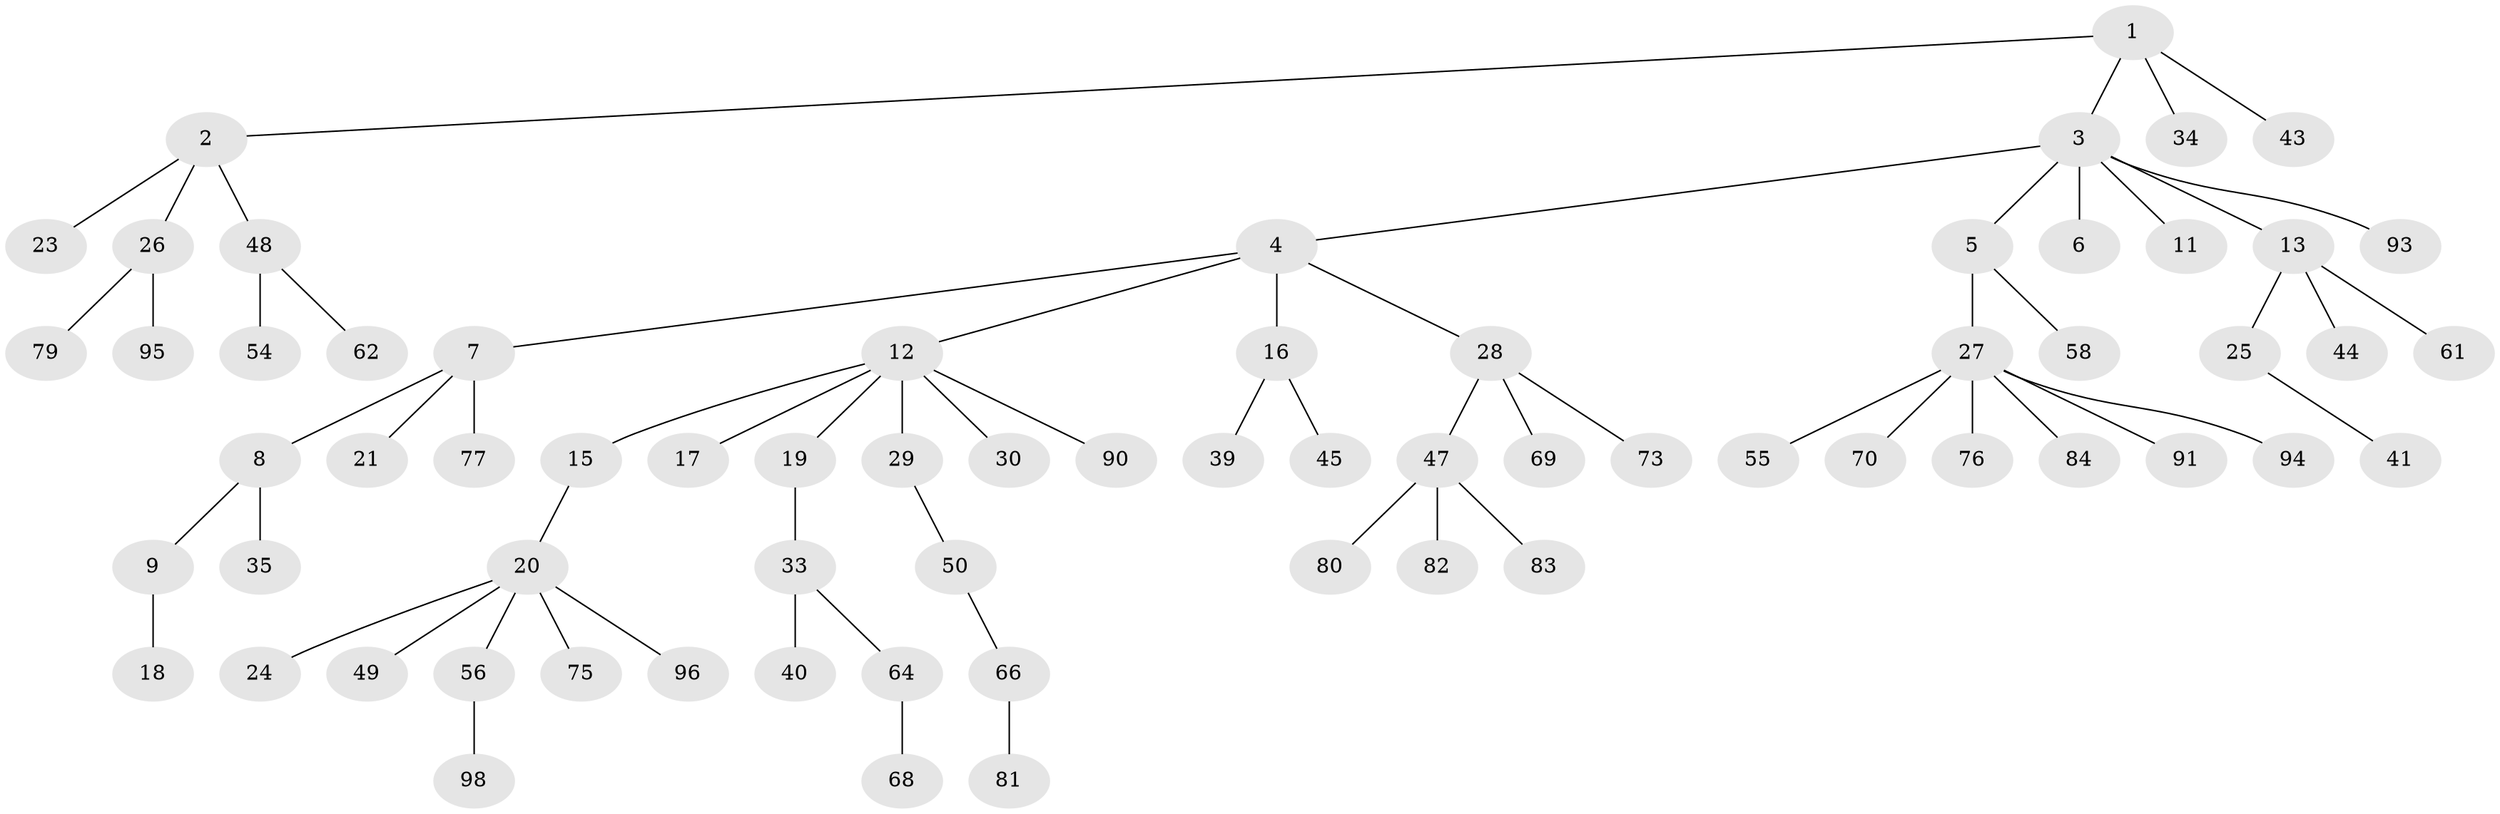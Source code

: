 // original degree distribution, {5: 0.04, 3: 0.13, 7: 0.01, 6: 0.02, 1: 0.52, 4: 0.06, 2: 0.22}
// Generated by graph-tools (version 1.1) at 2025/38/02/21/25 10:38:55]
// undirected, 68 vertices, 67 edges
graph export_dot {
graph [start="1"]
  node [color=gray90,style=filled];
  1 [super="+65"];
  2 [super="+10"];
  3 [super="+85"];
  4 [super="+22"];
  5;
  6;
  7 [super="+59"];
  8 [super="+32"];
  9;
  11;
  12 [super="+14"];
  13;
  15 [super="+88"];
  16;
  17 [super="+63"];
  18;
  19;
  20 [super="+53"];
  21 [super="+52"];
  23;
  24 [super="+42"];
  25;
  26 [super="+99"];
  27 [super="+36"];
  28 [super="+31"];
  29 [super="+38"];
  30;
  33 [super="+37"];
  34;
  35;
  39 [super="+46"];
  40;
  41 [super="+60"];
  43 [super="+100"];
  44 [super="+57"];
  45;
  47 [super="+72"];
  48 [super="+51"];
  49 [super="+74"];
  50;
  54;
  55;
  56;
  58 [super="+87"];
  61 [super="+86"];
  62;
  64 [super="+67"];
  66 [super="+71"];
  68;
  69;
  70;
  73;
  75;
  76 [super="+92"];
  77 [super="+78"];
  79;
  80 [super="+89"];
  81 [super="+97"];
  82;
  83;
  84;
  90;
  91;
  93;
  94;
  95;
  96;
  98;
  1 -- 2;
  1 -- 3;
  1 -- 34;
  1 -- 43;
  2 -- 23;
  2 -- 48;
  2 -- 26;
  3 -- 4;
  3 -- 5;
  3 -- 6;
  3 -- 11;
  3 -- 13;
  3 -- 93;
  4 -- 7;
  4 -- 12;
  4 -- 16;
  4 -- 28;
  5 -- 27;
  5 -- 58;
  7 -- 8;
  7 -- 21;
  7 -- 77;
  8 -- 9;
  8 -- 35;
  9 -- 18;
  12 -- 17;
  12 -- 19;
  12 -- 90;
  12 -- 29;
  12 -- 30;
  12 -- 15;
  13 -- 25;
  13 -- 44;
  13 -- 61;
  15 -- 20;
  16 -- 39;
  16 -- 45;
  19 -- 33;
  20 -- 24;
  20 -- 49;
  20 -- 56;
  20 -- 96;
  20 -- 75;
  25 -- 41;
  26 -- 79;
  26 -- 95;
  27 -- 70;
  27 -- 84;
  27 -- 55;
  27 -- 91;
  27 -- 76;
  27 -- 94;
  28 -- 73;
  28 -- 69;
  28 -- 47;
  29 -- 50;
  33 -- 40;
  33 -- 64;
  47 -- 82;
  47 -- 80;
  47 -- 83;
  48 -- 62;
  48 -- 54;
  50 -- 66;
  56 -- 98;
  64 -- 68;
  66 -- 81;
}
